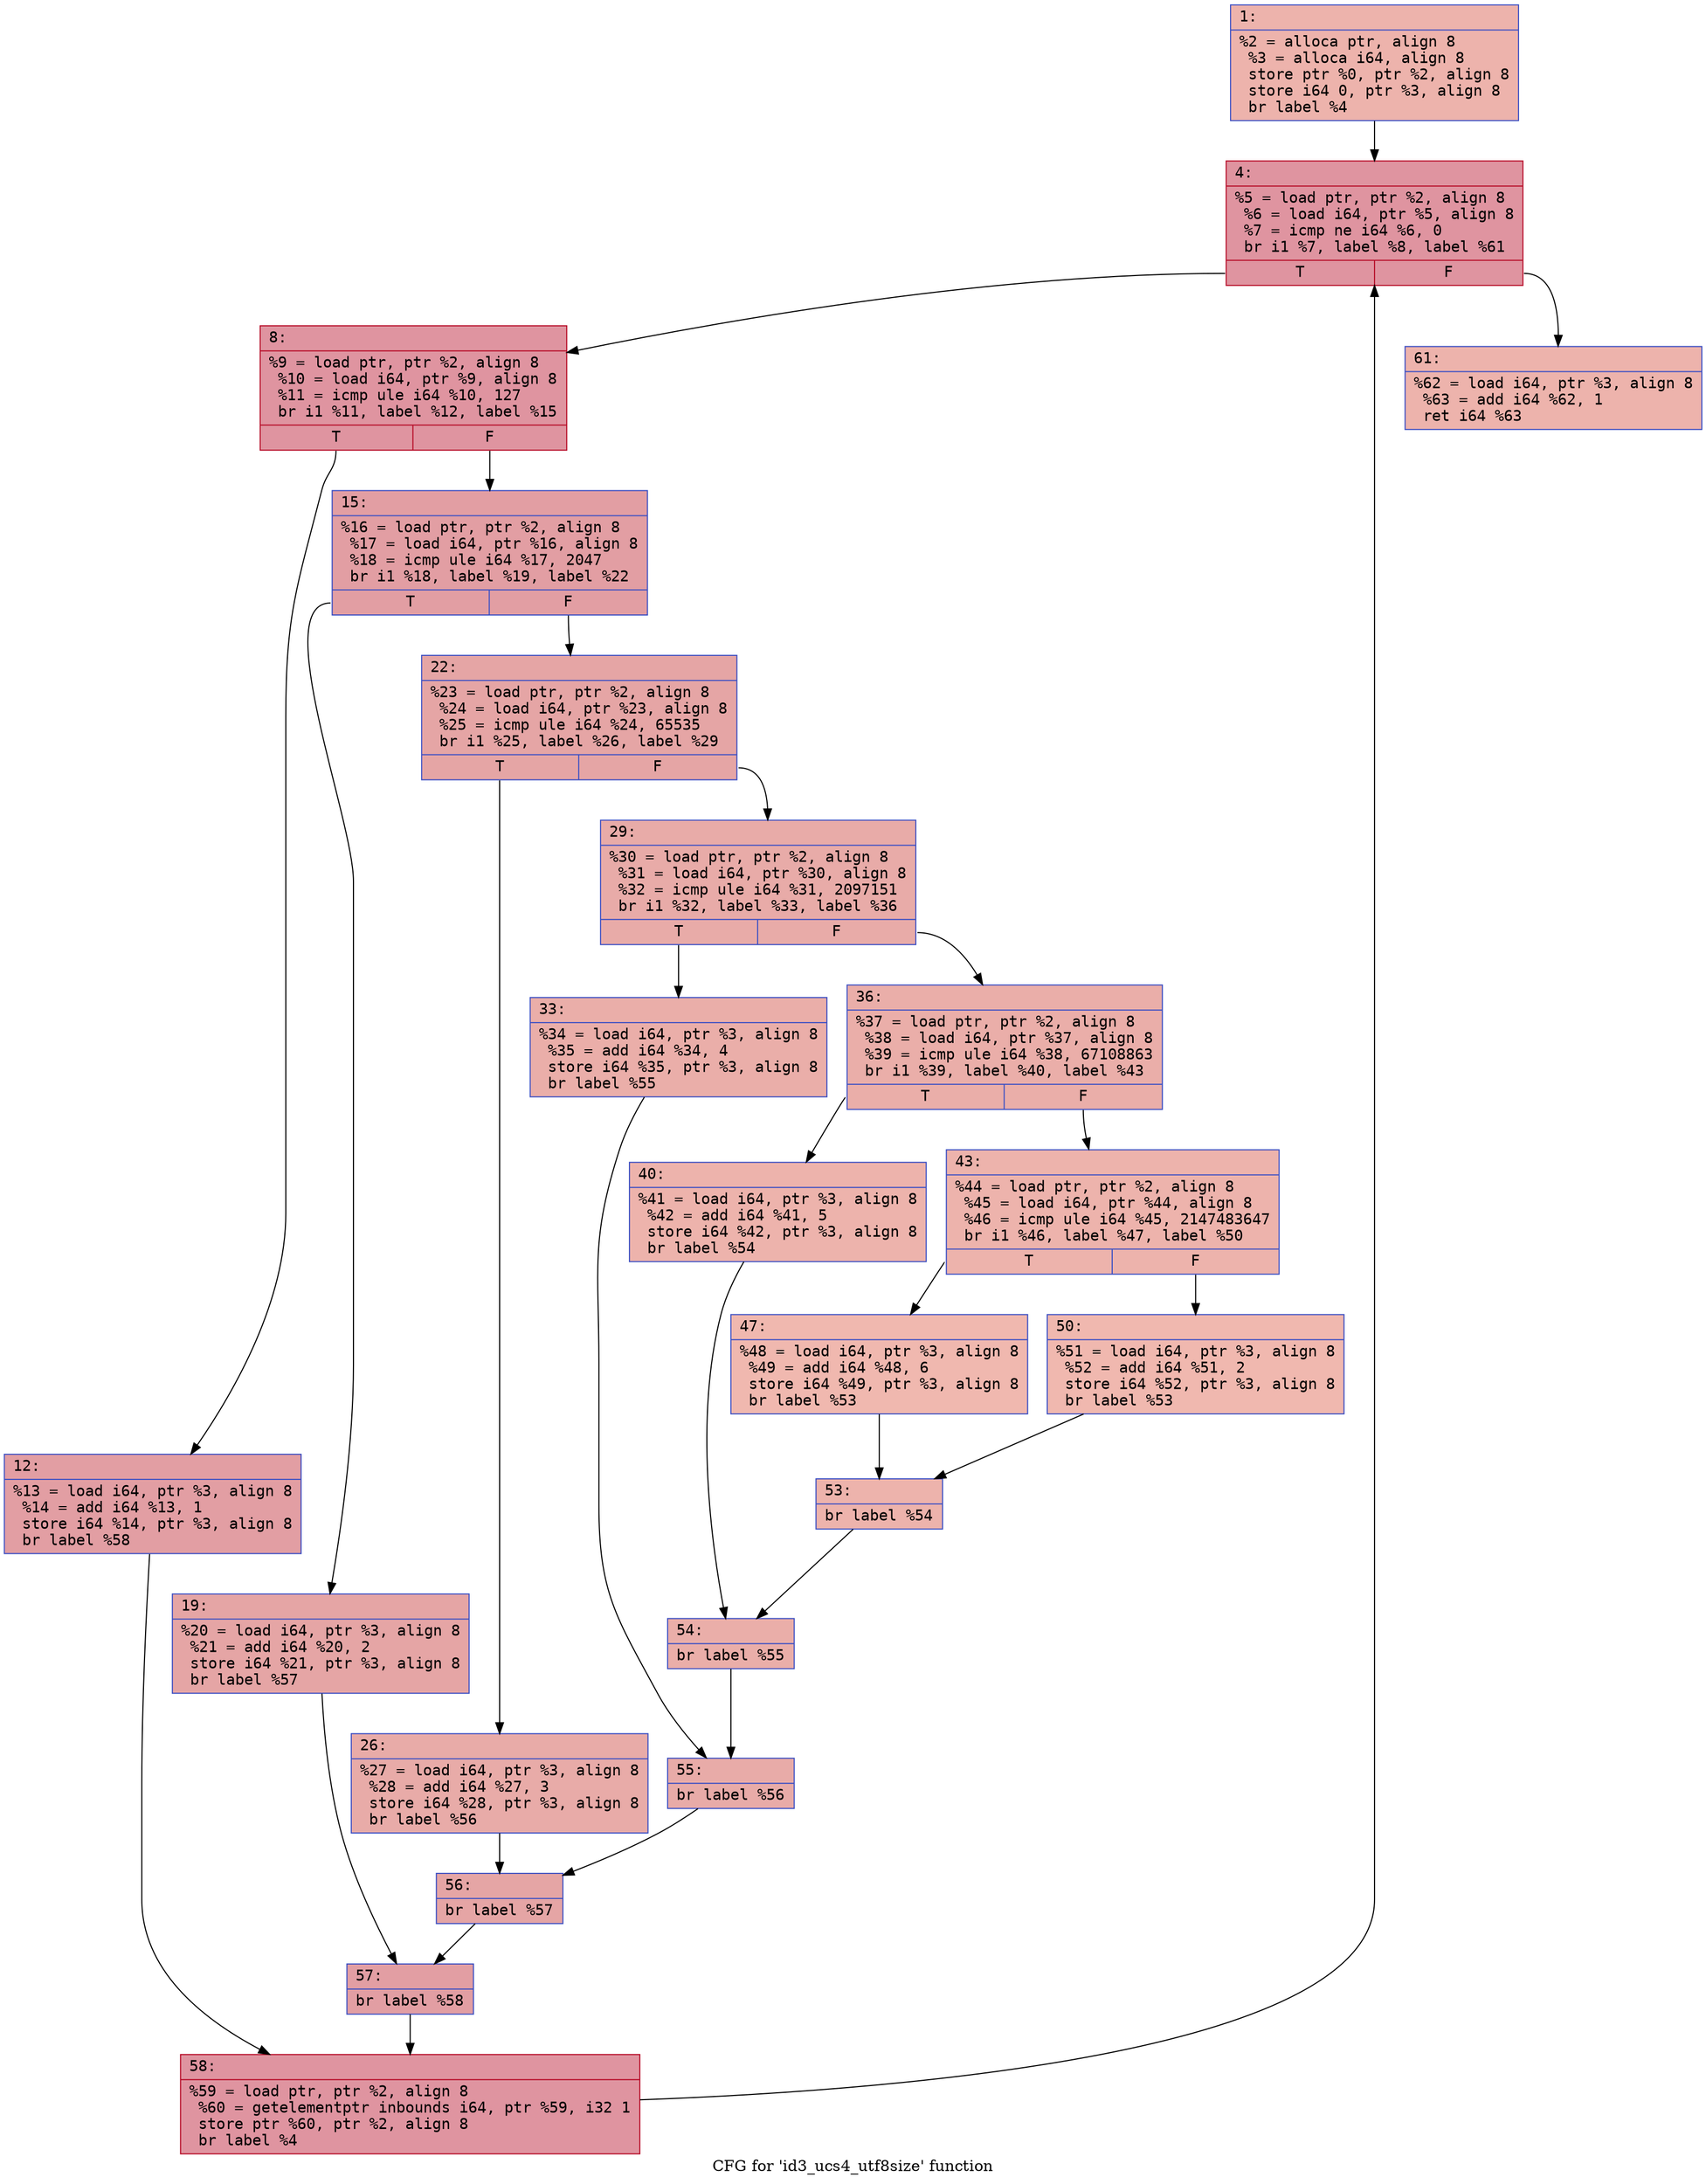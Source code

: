 digraph "CFG for 'id3_ucs4_utf8size' function" {
	label="CFG for 'id3_ucs4_utf8size' function";

	Node0x600002fd0640 [shape=record,color="#3d50c3ff", style=filled, fillcolor="#d6524470" fontname="Courier",label="{1:\l|  %2 = alloca ptr, align 8\l  %3 = alloca i64, align 8\l  store ptr %0, ptr %2, align 8\l  store i64 0, ptr %3, align 8\l  br label %4\l}"];
	Node0x600002fd0640 -> Node0x600002fd0690[tooltip="1 -> 4\nProbability 100.00%" ];
	Node0x600002fd0690 [shape=record,color="#b70d28ff", style=filled, fillcolor="#b70d2870" fontname="Courier",label="{4:\l|  %5 = load ptr, ptr %2, align 8\l  %6 = load i64, ptr %5, align 8\l  %7 = icmp ne i64 %6, 0\l  br i1 %7, label %8, label %61\l|{<s0>T|<s1>F}}"];
	Node0x600002fd0690:s0 -> Node0x600002fd06e0[tooltip="4 -> 8\nProbability 96.88%" ];
	Node0x600002fd0690:s1 -> Node0x600002fd0cd0[tooltip="4 -> 61\nProbability 3.12%" ];
	Node0x600002fd06e0 [shape=record,color="#b70d28ff", style=filled, fillcolor="#b70d2870" fontname="Courier",label="{8:\l|  %9 = load ptr, ptr %2, align 8\l  %10 = load i64, ptr %9, align 8\l  %11 = icmp ule i64 %10, 127\l  br i1 %11, label %12, label %15\l|{<s0>T|<s1>F}}"];
	Node0x600002fd06e0:s0 -> Node0x600002fd0730[tooltip="8 -> 12\nProbability 50.00%" ];
	Node0x600002fd06e0:s1 -> Node0x600002fd0780[tooltip="8 -> 15\nProbability 50.00%" ];
	Node0x600002fd0730 [shape=record,color="#3d50c3ff", style=filled, fillcolor="#be242e70" fontname="Courier",label="{12:\l|  %13 = load i64, ptr %3, align 8\l  %14 = add i64 %13, 1\l  store i64 %14, ptr %3, align 8\l  br label %58\l}"];
	Node0x600002fd0730 -> Node0x600002fd0c80[tooltip="12 -> 58\nProbability 100.00%" ];
	Node0x600002fd0780 [shape=record,color="#3d50c3ff", style=filled, fillcolor="#be242e70" fontname="Courier",label="{15:\l|  %16 = load ptr, ptr %2, align 8\l  %17 = load i64, ptr %16, align 8\l  %18 = icmp ule i64 %17, 2047\l  br i1 %18, label %19, label %22\l|{<s0>T|<s1>F}}"];
	Node0x600002fd0780:s0 -> Node0x600002fd07d0[tooltip="15 -> 19\nProbability 50.00%" ];
	Node0x600002fd0780:s1 -> Node0x600002fd0820[tooltip="15 -> 22\nProbability 50.00%" ];
	Node0x600002fd07d0 [shape=record,color="#3d50c3ff", style=filled, fillcolor="#c5333470" fontname="Courier",label="{19:\l|  %20 = load i64, ptr %3, align 8\l  %21 = add i64 %20, 2\l  store i64 %21, ptr %3, align 8\l  br label %57\l}"];
	Node0x600002fd07d0 -> Node0x600002fd0c30[tooltip="19 -> 57\nProbability 100.00%" ];
	Node0x600002fd0820 [shape=record,color="#3d50c3ff", style=filled, fillcolor="#c5333470" fontname="Courier",label="{22:\l|  %23 = load ptr, ptr %2, align 8\l  %24 = load i64, ptr %23, align 8\l  %25 = icmp ule i64 %24, 65535\l  br i1 %25, label %26, label %29\l|{<s0>T|<s1>F}}"];
	Node0x600002fd0820:s0 -> Node0x600002fd0870[tooltip="22 -> 26\nProbability 50.00%" ];
	Node0x600002fd0820:s1 -> Node0x600002fd08c0[tooltip="22 -> 29\nProbability 50.00%" ];
	Node0x600002fd0870 [shape=record,color="#3d50c3ff", style=filled, fillcolor="#cc403a70" fontname="Courier",label="{26:\l|  %27 = load i64, ptr %3, align 8\l  %28 = add i64 %27, 3\l  store i64 %28, ptr %3, align 8\l  br label %56\l}"];
	Node0x600002fd0870 -> Node0x600002fd0be0[tooltip="26 -> 56\nProbability 100.00%" ];
	Node0x600002fd08c0 [shape=record,color="#3d50c3ff", style=filled, fillcolor="#cc403a70" fontname="Courier",label="{29:\l|  %30 = load ptr, ptr %2, align 8\l  %31 = load i64, ptr %30, align 8\l  %32 = icmp ule i64 %31, 2097151\l  br i1 %32, label %33, label %36\l|{<s0>T|<s1>F}}"];
	Node0x600002fd08c0:s0 -> Node0x600002fd0910[tooltip="29 -> 33\nProbability 50.00%" ];
	Node0x600002fd08c0:s1 -> Node0x600002fd0960[tooltip="29 -> 36\nProbability 50.00%" ];
	Node0x600002fd0910 [shape=record,color="#3d50c3ff", style=filled, fillcolor="#d0473d70" fontname="Courier",label="{33:\l|  %34 = load i64, ptr %3, align 8\l  %35 = add i64 %34, 4\l  store i64 %35, ptr %3, align 8\l  br label %55\l}"];
	Node0x600002fd0910 -> Node0x600002fd0b90[tooltip="33 -> 55\nProbability 100.00%" ];
	Node0x600002fd0960 [shape=record,color="#3d50c3ff", style=filled, fillcolor="#d0473d70" fontname="Courier",label="{36:\l|  %37 = load ptr, ptr %2, align 8\l  %38 = load i64, ptr %37, align 8\l  %39 = icmp ule i64 %38, 67108863\l  br i1 %39, label %40, label %43\l|{<s0>T|<s1>F}}"];
	Node0x600002fd0960:s0 -> Node0x600002fd09b0[tooltip="36 -> 40\nProbability 50.00%" ];
	Node0x600002fd0960:s1 -> Node0x600002fd0a00[tooltip="36 -> 43\nProbability 50.00%" ];
	Node0x600002fd09b0 [shape=record,color="#3d50c3ff", style=filled, fillcolor="#d6524470" fontname="Courier",label="{40:\l|  %41 = load i64, ptr %3, align 8\l  %42 = add i64 %41, 5\l  store i64 %42, ptr %3, align 8\l  br label %54\l}"];
	Node0x600002fd09b0 -> Node0x600002fd0b40[tooltip="40 -> 54\nProbability 100.00%" ];
	Node0x600002fd0a00 [shape=record,color="#3d50c3ff", style=filled, fillcolor="#d6524470" fontname="Courier",label="{43:\l|  %44 = load ptr, ptr %2, align 8\l  %45 = load i64, ptr %44, align 8\l  %46 = icmp ule i64 %45, 2147483647\l  br i1 %46, label %47, label %50\l|{<s0>T|<s1>F}}"];
	Node0x600002fd0a00:s0 -> Node0x600002fd0a50[tooltip="43 -> 47\nProbability 50.00%" ];
	Node0x600002fd0a00:s1 -> Node0x600002fd0aa0[tooltip="43 -> 50\nProbability 50.00%" ];
	Node0x600002fd0a50 [shape=record,color="#3d50c3ff", style=filled, fillcolor="#dc5d4a70" fontname="Courier",label="{47:\l|  %48 = load i64, ptr %3, align 8\l  %49 = add i64 %48, 6\l  store i64 %49, ptr %3, align 8\l  br label %53\l}"];
	Node0x600002fd0a50 -> Node0x600002fd0af0[tooltip="47 -> 53\nProbability 100.00%" ];
	Node0x600002fd0aa0 [shape=record,color="#3d50c3ff", style=filled, fillcolor="#dc5d4a70" fontname="Courier",label="{50:\l|  %51 = load i64, ptr %3, align 8\l  %52 = add i64 %51, 2\l  store i64 %52, ptr %3, align 8\l  br label %53\l}"];
	Node0x600002fd0aa0 -> Node0x600002fd0af0[tooltip="50 -> 53\nProbability 100.00%" ];
	Node0x600002fd0af0 [shape=record,color="#3d50c3ff", style=filled, fillcolor="#d6524470" fontname="Courier",label="{53:\l|  br label %54\l}"];
	Node0x600002fd0af0 -> Node0x600002fd0b40[tooltip="53 -> 54\nProbability 100.00%" ];
	Node0x600002fd0b40 [shape=record,color="#3d50c3ff", style=filled, fillcolor="#d0473d70" fontname="Courier",label="{54:\l|  br label %55\l}"];
	Node0x600002fd0b40 -> Node0x600002fd0b90[tooltip="54 -> 55\nProbability 100.00%" ];
	Node0x600002fd0b90 [shape=record,color="#3d50c3ff", style=filled, fillcolor="#cc403a70" fontname="Courier",label="{55:\l|  br label %56\l}"];
	Node0x600002fd0b90 -> Node0x600002fd0be0[tooltip="55 -> 56\nProbability 100.00%" ];
	Node0x600002fd0be0 [shape=record,color="#3d50c3ff", style=filled, fillcolor="#c5333470" fontname="Courier",label="{56:\l|  br label %57\l}"];
	Node0x600002fd0be0 -> Node0x600002fd0c30[tooltip="56 -> 57\nProbability 100.00%" ];
	Node0x600002fd0c30 [shape=record,color="#3d50c3ff", style=filled, fillcolor="#be242e70" fontname="Courier",label="{57:\l|  br label %58\l}"];
	Node0x600002fd0c30 -> Node0x600002fd0c80[tooltip="57 -> 58\nProbability 100.00%" ];
	Node0x600002fd0c80 [shape=record,color="#b70d28ff", style=filled, fillcolor="#b70d2870" fontname="Courier",label="{58:\l|  %59 = load ptr, ptr %2, align 8\l  %60 = getelementptr inbounds i64, ptr %59, i32 1\l  store ptr %60, ptr %2, align 8\l  br label %4\l}"];
	Node0x600002fd0c80 -> Node0x600002fd0690[tooltip="58 -> 4\nProbability 100.00%" ];
	Node0x600002fd0cd0 [shape=record,color="#3d50c3ff", style=filled, fillcolor="#d6524470" fontname="Courier",label="{61:\l|  %62 = load i64, ptr %3, align 8\l  %63 = add i64 %62, 1\l  ret i64 %63\l}"];
}
